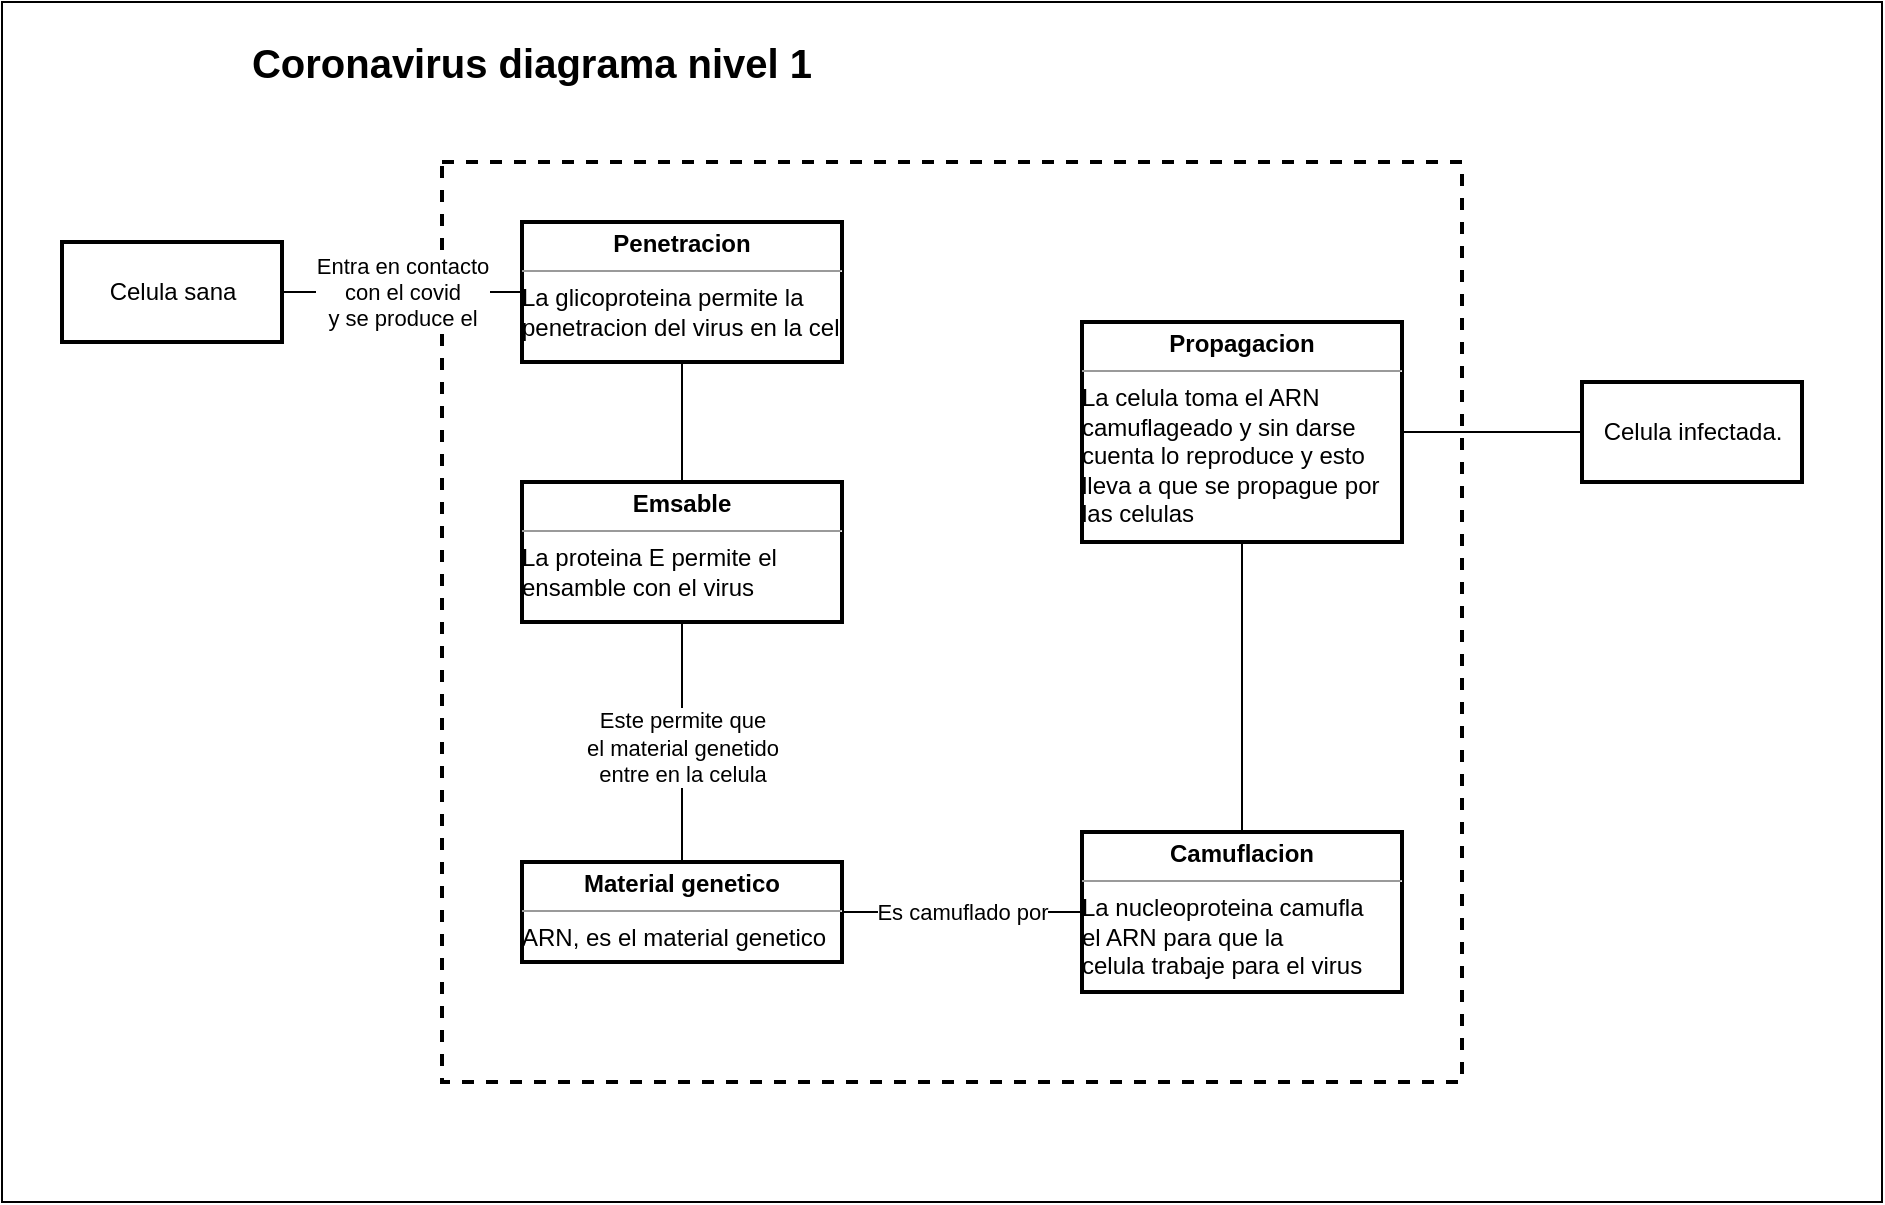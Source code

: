 <mxfile version="15.0.6" type="github">
  <diagram id="GkZrepXT9D_2XtfRvnet" name="Page-1">
    <mxGraphModel dx="2272" dy="715" grid="1" gridSize="10" guides="1" tooltips="1" connect="1" arrows="1" fold="1" page="1" pageScale="1" pageWidth="850" pageHeight="1100" math="0" shadow="0">
      <root>
        <mxCell id="0" />
        <mxCell id="1" parent="0" />
        <mxCell id="jRpDgoHlWcwvIVcQOy-D-1" value="" style="rounded=0;whiteSpace=wrap;html=1;" vertex="1" parent="1">
          <mxGeometry x="-50" y="40" width="940" height="600" as="geometry" />
        </mxCell>
        <mxCell id="jRpDgoHlWcwvIVcQOy-D-2" value="&lt;div style=&quot;font-size: 20px&quot;&gt;&lt;b&gt;&lt;font style=&quot;font-size: 20px&quot;&gt;Coronavirus diagrama nivel 1&lt;/font&gt;&lt;/b&gt;&lt;/div&gt;" style="text;html=1;strokeColor=none;fillColor=none;align=center;verticalAlign=middle;whiteSpace=wrap;rounded=0;" vertex="1" parent="1">
          <mxGeometry x="70" y="60" width="290" height="20" as="geometry" />
        </mxCell>
        <mxCell id="jRpDgoHlWcwvIVcQOy-D-3" value="" style="rounded=0;whiteSpace=wrap;html=1;dashed=1;strokeWidth=2;" vertex="1" parent="1">
          <mxGeometry x="170" y="120" width="510" height="460" as="geometry" />
        </mxCell>
        <mxCell id="jRpDgoHlWcwvIVcQOy-D-10" value="&lt;p style=&quot;margin: 0px ; margin-top: 4px ; text-align: center&quot;&gt;&lt;b&gt;Material genetico&lt;br&gt;&lt;/b&gt;&lt;/p&gt;&lt;hr size=&quot;1&quot;&gt;&lt;div style=&quot;height: 2px&quot;&gt;ARN, es el material genetico&lt;/div&gt;&lt;div style=&quot;height: 2px&quot;&gt;&lt;br&gt;&lt;/div&gt;" style="verticalAlign=top;align=left;overflow=fill;fontSize=12;fontFamily=Helvetica;html=1;strokeWidth=2;" vertex="1" parent="1">
          <mxGeometry x="210" y="470" width="160" height="50" as="geometry" />
        </mxCell>
        <mxCell id="jRpDgoHlWcwvIVcQOy-D-11" value="&lt;p style=&quot;margin: 0px ; margin-top: 4px ; text-align: center&quot;&gt;&lt;b&gt;Emsable&lt;/b&gt;&lt;/p&gt;&lt;hr size=&quot;1&quot;&gt;&lt;div style=&quot;height: 2px&quot;&gt;La proteina E permite el &lt;br&gt;ensamble con el virus&lt;br&gt;&lt;/div&gt;&lt;div style=&quot;height: 2px&quot;&gt;&lt;br&gt;&lt;/div&gt;" style="verticalAlign=top;align=left;overflow=fill;fontSize=12;fontFamily=Helvetica;html=1;strokeWidth=2;" vertex="1" parent="1">
          <mxGeometry x="210" y="280" width="160" height="70" as="geometry" />
        </mxCell>
        <mxCell id="jRpDgoHlWcwvIVcQOy-D-12" value="Celula sana" style="html=1;strokeWidth=2;" vertex="1" parent="1">
          <mxGeometry x="-20" y="160" width="110" height="50" as="geometry" />
        </mxCell>
        <mxCell id="jRpDgoHlWcwvIVcQOy-D-13" value="Entra en contacto&lt;br&gt;con el covid&lt;br&gt;&lt;div&gt;y se produce el&lt;/div&gt;" style="endArrow=none;html=1;rounded=0;exitX=1;exitY=0.5;exitDx=0;exitDy=0;entryX=0;entryY=0.5;entryDx=0;entryDy=0;" edge="1" parent="1" source="jRpDgoHlWcwvIVcQOy-D-12" target="jRpDgoHlWcwvIVcQOy-D-22">
          <mxGeometry relative="1" as="geometry">
            <mxPoint x="340" y="370" as="sourcePoint" />
            <mxPoint x="500" y="370" as="targetPoint" />
          </mxGeometry>
        </mxCell>
        <mxCell id="jRpDgoHlWcwvIVcQOy-D-14" value="" style="endArrow=none;html=1;rounded=0;exitX=0.5;exitY=1;exitDx=0;exitDy=0;entryX=0.5;entryY=0;entryDx=0;entryDy=0;" edge="1" parent="1" source="jRpDgoHlWcwvIVcQOy-D-11" target="jRpDgoHlWcwvIVcQOy-D-10">
          <mxGeometry relative="1" as="geometry">
            <mxPoint x="340" y="370" as="sourcePoint" />
            <mxPoint x="500" y="370" as="targetPoint" />
          </mxGeometry>
        </mxCell>
        <mxCell id="jRpDgoHlWcwvIVcQOy-D-17" value="Este permite que &lt;br&gt;el material genetido &lt;br&gt;entre en la celula" style="edgeLabel;html=1;align=center;verticalAlign=bottom;resizable=0;points=[];" vertex="1" connectable="0" parent="jRpDgoHlWcwvIVcQOy-D-14">
          <mxGeometry x="0.644" y="-4" relative="1" as="geometry">
            <mxPoint x="4" y="-14" as="offset" />
          </mxGeometry>
        </mxCell>
        <mxCell id="jRpDgoHlWcwvIVcQOy-D-18" value="&lt;p style=&quot;margin: 0px ; margin-top: 4px ; text-align: center&quot;&gt;&lt;b&gt;Camuflacion&lt;br&gt;&lt;/b&gt;&lt;/p&gt;&lt;hr size=&quot;1&quot;&gt;&lt;div style=&quot;height: 2px&quot;&gt;La nucleoproteina camufla &lt;br&gt;el ARN para que la&lt;br&gt;celula trabaje para el virus&lt;/div&gt;&lt;div style=&quot;height: 2px&quot;&gt;&lt;br&gt;&lt;/div&gt;&lt;div style=&quot;height: 2px&quot;&gt;&lt;br&gt;&lt;/div&gt;" style="verticalAlign=top;align=left;overflow=fill;fontSize=12;fontFamily=Helvetica;html=1;strokeWidth=2;" vertex="1" parent="1">
          <mxGeometry x="490" y="455" width="160" height="80" as="geometry" />
        </mxCell>
        <mxCell id="jRpDgoHlWcwvIVcQOy-D-21" value="Es camuflado por" style="endArrow=none;html=1;rounded=0;exitX=0;exitY=0.5;exitDx=0;exitDy=0;" edge="1" parent="1" source="jRpDgoHlWcwvIVcQOy-D-18" target="jRpDgoHlWcwvIVcQOy-D-10">
          <mxGeometry relative="1" as="geometry">
            <mxPoint x="340" y="370" as="sourcePoint" />
            <mxPoint x="500" y="370" as="targetPoint" />
          </mxGeometry>
        </mxCell>
        <mxCell id="jRpDgoHlWcwvIVcQOy-D-22" value="&lt;p style=&quot;margin: 0px ; margin-top: 4px ; text-align: center&quot;&gt;&lt;b&gt;Penetracion&lt;/b&gt;&lt;br&gt;&lt;/p&gt;&lt;hr size=&quot;1&quot;&gt;&lt;div style=&quot;height: 2px&quot;&gt;La glicoproteina permite la&lt;br&gt;penetracion del virus en la celula&lt;br&gt;&lt;/div&gt;&lt;div style=&quot;height: 2px&quot;&gt;&lt;br&gt;&lt;/div&gt;" style="verticalAlign=top;align=left;overflow=fill;fontSize=12;fontFamily=Helvetica;html=1;strokeWidth=2;" vertex="1" parent="1">
          <mxGeometry x="210" y="150" width="160" height="70" as="geometry" />
        </mxCell>
        <mxCell id="jRpDgoHlWcwvIVcQOy-D-23" value="" style="endArrow=none;html=1;rounded=0;exitX=0.5;exitY=1;exitDx=0;exitDy=0;entryX=0.5;entryY=0;entryDx=0;entryDy=0;" edge="1" parent="1" source="jRpDgoHlWcwvIVcQOy-D-22" target="jRpDgoHlWcwvIVcQOy-D-11">
          <mxGeometry relative="1" as="geometry">
            <mxPoint x="340" y="370" as="sourcePoint" />
            <mxPoint x="500" y="370" as="targetPoint" />
          </mxGeometry>
        </mxCell>
        <mxCell id="jRpDgoHlWcwvIVcQOy-D-25" value="&lt;p style=&quot;margin: 0px ; margin-top: 4px ; text-align: center&quot;&gt;&lt;b&gt;Propagacion&lt;br&gt;&lt;/b&gt;&lt;/p&gt;&lt;hr size=&quot;1&quot;&gt;&lt;div style=&quot;height: 2px&quot;&gt;La celula toma el ARN &lt;br&gt;camuflageado y sin darse &lt;br&gt;cuenta lo reproduce y esto &lt;br&gt;lleva a que se propague por &lt;br&gt;las celulas&lt;br&gt;&lt;/div&gt;&lt;div style=&quot;height: 2px&quot;&gt;&lt;br&gt;&lt;/div&gt;&lt;div style=&quot;height: 2px&quot;&gt;&lt;br&gt;&lt;/div&gt;" style="verticalAlign=top;align=left;overflow=fill;fontSize=12;fontFamily=Helvetica;html=1;strokeWidth=2;" vertex="1" parent="1">
          <mxGeometry x="490" y="200" width="160" height="110" as="geometry" />
        </mxCell>
        <mxCell id="jRpDgoHlWcwvIVcQOy-D-27" value="" style="endArrow=none;html=1;rounded=0;entryX=0.5;entryY=0;entryDx=0;entryDy=0;exitX=0.5;exitY=1;exitDx=0;exitDy=0;" edge="1" parent="1" source="jRpDgoHlWcwvIVcQOy-D-25" target="jRpDgoHlWcwvIVcQOy-D-18">
          <mxGeometry relative="1" as="geometry">
            <mxPoint x="340" y="340" as="sourcePoint" />
            <mxPoint x="500" y="340" as="targetPoint" />
          </mxGeometry>
        </mxCell>
        <mxCell id="jRpDgoHlWcwvIVcQOy-D-28" value="Celula infectada." style="html=1;strokeWidth=2;" vertex="1" parent="1">
          <mxGeometry x="740" y="230" width="110" height="50" as="geometry" />
        </mxCell>
        <mxCell id="jRpDgoHlWcwvIVcQOy-D-29" value="" style="endArrow=none;html=1;rounded=0;exitX=0;exitY=0.5;exitDx=0;exitDy=0;" edge="1" parent="1" source="jRpDgoHlWcwvIVcQOy-D-28" target="jRpDgoHlWcwvIVcQOy-D-25">
          <mxGeometry relative="1" as="geometry">
            <mxPoint x="340" y="340" as="sourcePoint" />
            <mxPoint x="500" y="340" as="targetPoint" />
          </mxGeometry>
        </mxCell>
      </root>
    </mxGraphModel>
  </diagram>
</mxfile>
